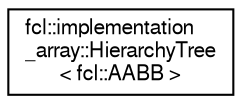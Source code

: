 digraph "Graphical Class Hierarchy"
{
  edge [fontname="FreeSans",fontsize="10",labelfontname="FreeSans",labelfontsize="10"];
  node [fontname="FreeSans",fontsize="10",shape=record];
  rankdir="LR";
  Node1 [label="fcl::implementation\l_array::HierarchyTree\l\< fcl::AABB \>",height=0.2,width=0.4,color="black", fillcolor="white", style="filled",URL="$a00067.html"];
}
